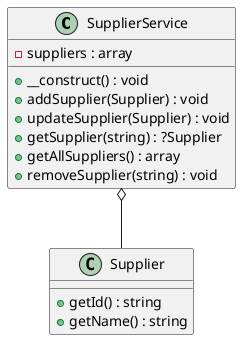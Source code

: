 @startuml

class SupplierService {
    - suppliers : array
    + __construct() : void
    + addSupplier(Supplier) : void
    + updateSupplier(Supplier) : void
    + getSupplier(string) : ?Supplier
    + getAllSuppliers() : array
    + removeSupplier(string) : void
}

class Supplier {
    + getId() : string
    + getName() : string
}

SupplierService o-- Supplier

@enduml

